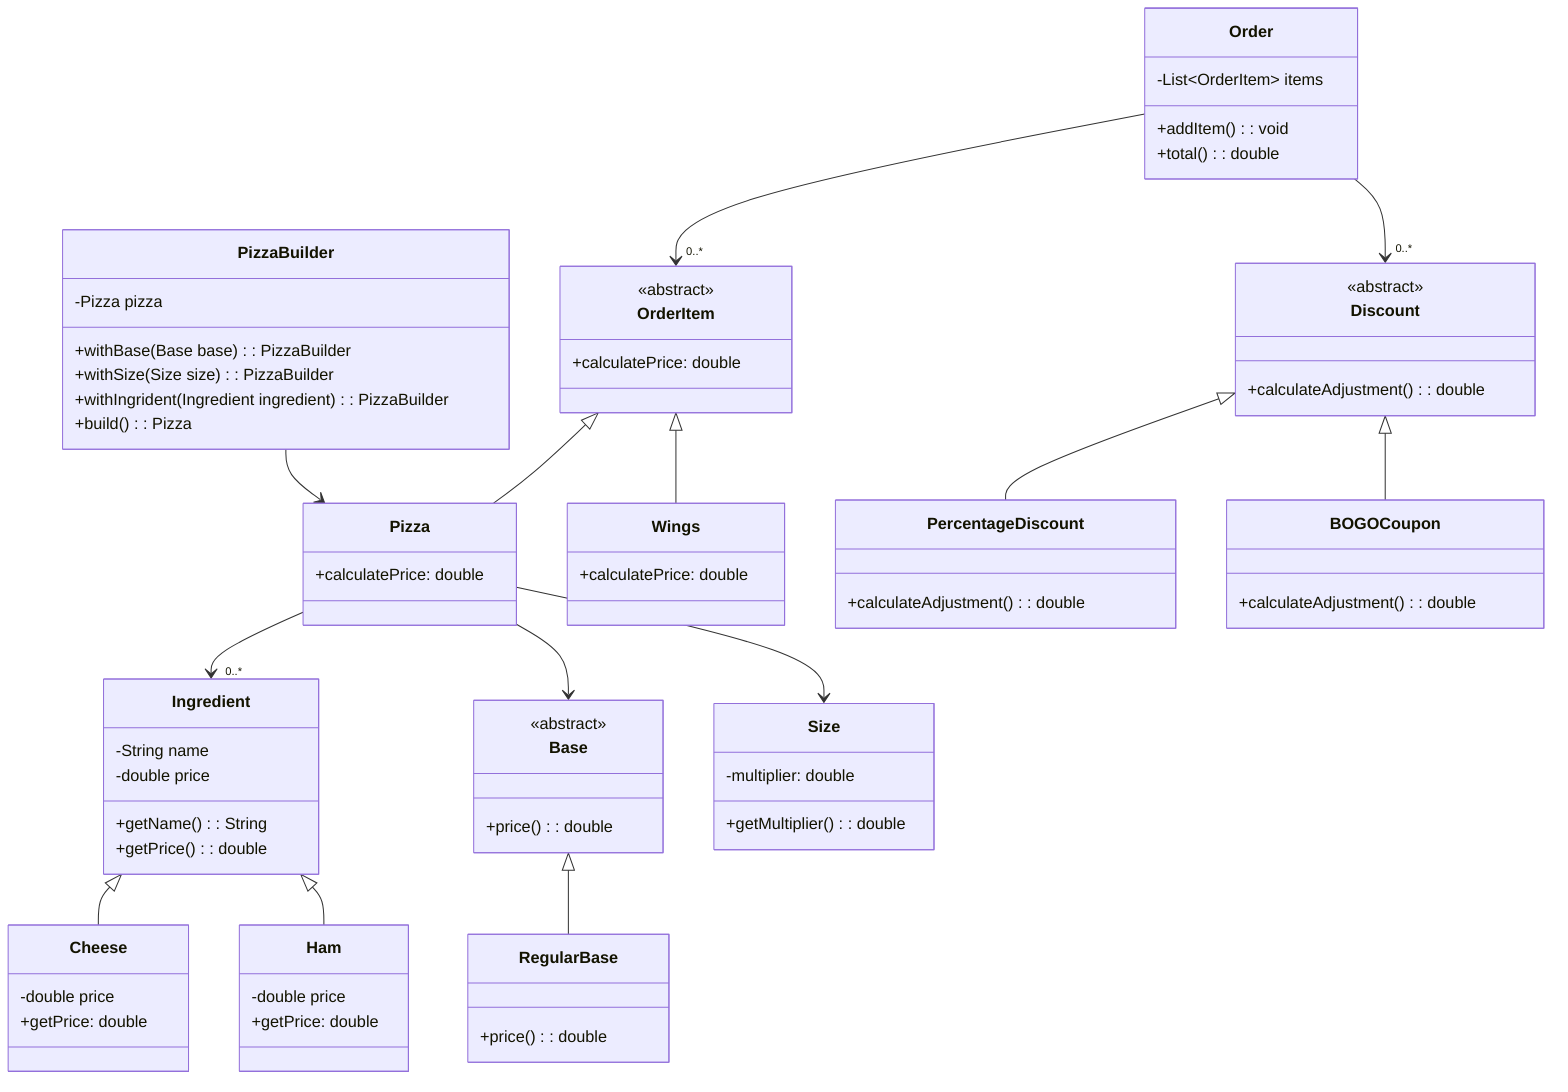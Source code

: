 classDiagram

    class Ingredient {
        -String name
        -double price
        +getName(): String
        +getPrice(): double
    }

    class Cheese {
        -double price
        +getPrice: double
    }

    class Ham {
        -double price
        +getPrice: double
    }

    class OrderItem {
        <<abstract>>
        +calculatePrice: double
    }

    class Pizza {
        +calculatePrice: double
    }

    class Order {
        -List~OrderItem~ items
        +addItem(): void
        +total(): double
    }

    class Wings {
        +calculatePrice: double
    }

    class Base {
        <<abstract>>
        +price(): double
    }

    class Size {
        -multiplier: double
        +getMultiplier(): double
    }

    class RegularBase {
        +price(): double
    }

    class PizzaBuilder {
        -Pizza pizza
        +withBase(Base base): PizzaBuilder
        +withSize(Size size): PizzaBuilder
        +withIngrident(Ingredient ingredient): PizzaBuilder
        +build(): Pizza
    }

    class Discount {
        <<abstract>>
        +calculateAdjustment(): double
    }

    class PercentageDiscount {
        +calculateAdjustment(): double
    }

    class BOGOCoupon {
        +calculateAdjustment(): double
    }

    Order --> "0..*" OrderItem

    OrderItem <|-- Pizza
    OrderItem <|-- Wings

    Order --> "0..*" Discount
    Discount <|-- PercentageDiscount
    Discount <|-- BOGOCoupon

    Pizza --> "0..*" Ingredient
    Ingredient <|-- Cheese
    Ingredient <|-- Ham

    Pizza -->  Base
    Base <|-- RegularBase

    Pizza --> Size
    PizzaBuilder --> Pizza